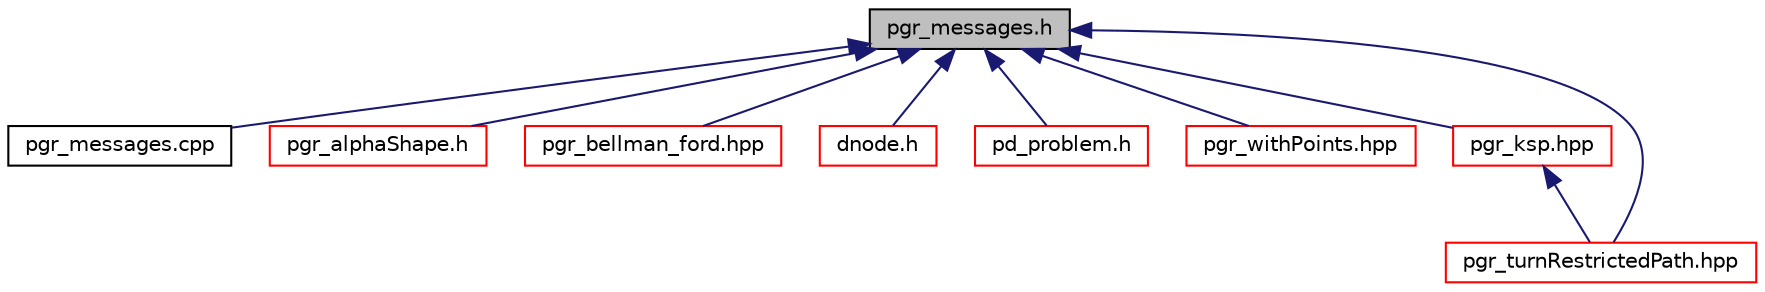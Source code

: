 digraph "pgr_messages.h"
{
  edge [fontname="Helvetica",fontsize="10",labelfontname="Helvetica",labelfontsize="10"];
  node [fontname="Helvetica",fontsize="10",shape=record];
  Node3 [label="pgr_messages.h",height=0.2,width=0.4,color="black", fillcolor="grey75", style="filled", fontcolor="black"];
  Node3 -> Node4 [dir="back",color="midnightblue",fontsize="10",style="solid",fontname="Helvetica"];
  Node4 [label="pgr_messages.cpp",height=0.2,width=0.4,color="black", fillcolor="white", style="filled",URL="$pgr__messages_8cpp.html"];
  Node3 -> Node5 [dir="back",color="midnightblue",fontsize="10",style="solid",fontname="Helvetica"];
  Node5 [label="pgr_alphaShape.h",height=0.2,width=0.4,color="red", fillcolor="white", style="filled",URL="$pgr__alphaShape_8h.html"];
  Node3 -> Node8 [dir="back",color="midnightblue",fontsize="10",style="solid",fontname="Helvetica"];
  Node8 [label="pgr_bellman_ford.hpp",height=0.2,width=0.4,color="red", fillcolor="white", style="filled",URL="$pgr__bellman__ford_8hpp.html"];
  Node3 -> Node11 [dir="back",color="midnightblue",fontsize="10",style="solid",fontname="Helvetica"];
  Node11 [label="dnode.h",height=0.2,width=0.4,color="red", fillcolor="white", style="filled",URL="$dnode_8h.html"];
  Node3 -> Node38 [dir="back",color="midnightblue",fontsize="10",style="solid",fontname="Helvetica"];
  Node38 [label="pd_problem.h",height=0.2,width=0.4,color="red", fillcolor="white", style="filled",URL="$pd__problem_8h.html"];
  Node3 -> Node40 [dir="back",color="midnightblue",fontsize="10",style="solid",fontname="Helvetica"];
  Node40 [label="pgr_withPoints.hpp",height=0.2,width=0.4,color="red", fillcolor="white", style="filled",URL="$pgr__withPoints_8hpp.html"];
  Node3 -> Node45 [dir="back",color="midnightblue",fontsize="10",style="solid",fontname="Helvetica"];
  Node45 [label="pgr_ksp.hpp",height=0.2,width=0.4,color="red", fillcolor="white", style="filled",URL="$pgr__ksp_8hpp.html"];
  Node45 -> Node47 [dir="back",color="midnightblue",fontsize="10",style="solid",fontname="Helvetica"];
  Node47 [label="pgr_turnRestrictedPath.hpp",height=0.2,width=0.4,color="red", fillcolor="white", style="filled",URL="$pgr__turnRestrictedPath_8hpp.html"];
  Node3 -> Node47 [dir="back",color="midnightblue",fontsize="10",style="solid",fontname="Helvetica"];
}
